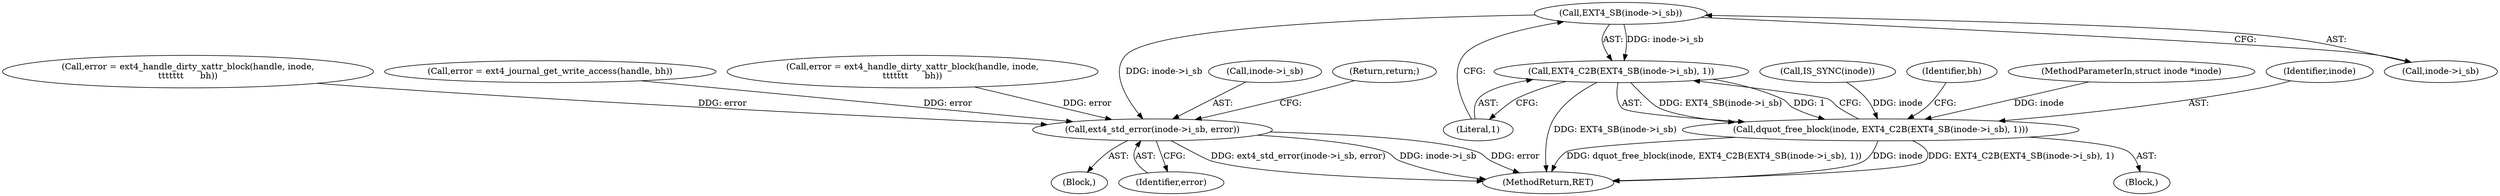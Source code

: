 digraph "0_linux_82939d7999dfc1f1998c4b1c12e2f19edbdff272_9@pointer" {
"1000214" [label="(Call,EXT4_SB(inode->i_sb))"];
"1000213" [label="(Call,EXT4_C2B(EXT4_SB(inode->i_sb), 1))"];
"1000211" [label="(Call,dquot_free_block(inode, EXT4_C2B(EXT4_SB(inode->i_sb), 1)))"];
"1000228" [label="(Call,ext4_std_error(inode->i_sb, error))"];
"1000215" [label="(Call,inode->i_sb)"];
"1000211" [label="(Call,dquot_free_block(inode, EXT4_C2B(EXT4_SB(inode->i_sb), 1)))"];
"1000229" [label="(Call,inode->i_sb)"];
"1000233" [label="(Return,return;)"];
"1000188" [label="(Call,error = ext4_handle_dirty_xattr_block(handle, inode,\n\t\t\t\t\t\t\t      bh))"];
"1000207" [label="(Call,IS_SYNC(inode))"];
"1000213" [label="(Call,EXT4_C2B(EXT4_SB(inode->i_sb), 1))"];
"1000132" [label="(Call,error = ext4_journal_get_write_access(handle, bh))"];
"1000218" [label="(Literal,1)"];
"1000234" [label="(MethodReturn,RET)"];
"1000105" [label="(Block,)"];
"1000220" [label="(Identifier,bh)"];
"1000103" [label="(MethodParameterIn,struct inode *inode)"];
"1000172" [label="(Block,)"];
"1000228" [label="(Call,ext4_std_error(inode->i_sb, error))"];
"1000232" [label="(Identifier,error)"];
"1000214" [label="(Call,EXT4_SB(inode->i_sb))"];
"1000212" [label="(Identifier,inode)"];
"1000200" [label="(Call,error = ext4_handle_dirty_xattr_block(handle, inode,\n\t\t\t\t\t\t\t      bh))"];
"1000214" -> "1000213"  [label="AST: "];
"1000214" -> "1000215"  [label="CFG: "];
"1000215" -> "1000214"  [label="AST: "];
"1000218" -> "1000214"  [label="CFG: "];
"1000214" -> "1000213"  [label="DDG: inode->i_sb"];
"1000214" -> "1000228"  [label="DDG: inode->i_sb"];
"1000213" -> "1000211"  [label="AST: "];
"1000213" -> "1000218"  [label="CFG: "];
"1000218" -> "1000213"  [label="AST: "];
"1000211" -> "1000213"  [label="CFG: "];
"1000213" -> "1000234"  [label="DDG: EXT4_SB(inode->i_sb)"];
"1000213" -> "1000211"  [label="DDG: EXT4_SB(inode->i_sb)"];
"1000213" -> "1000211"  [label="DDG: 1"];
"1000211" -> "1000172"  [label="AST: "];
"1000212" -> "1000211"  [label="AST: "];
"1000220" -> "1000211"  [label="CFG: "];
"1000211" -> "1000234"  [label="DDG: inode"];
"1000211" -> "1000234"  [label="DDG: EXT4_C2B(EXT4_SB(inode->i_sb), 1)"];
"1000211" -> "1000234"  [label="DDG: dquot_free_block(inode, EXT4_C2B(EXT4_SB(inode->i_sb), 1))"];
"1000207" -> "1000211"  [label="DDG: inode"];
"1000103" -> "1000211"  [label="DDG: inode"];
"1000228" -> "1000105"  [label="AST: "];
"1000228" -> "1000232"  [label="CFG: "];
"1000229" -> "1000228"  [label="AST: "];
"1000232" -> "1000228"  [label="AST: "];
"1000233" -> "1000228"  [label="CFG: "];
"1000228" -> "1000234"  [label="DDG: ext4_std_error(inode->i_sb, error)"];
"1000228" -> "1000234"  [label="DDG: inode->i_sb"];
"1000228" -> "1000234"  [label="DDG: error"];
"1000200" -> "1000228"  [label="DDG: error"];
"1000188" -> "1000228"  [label="DDG: error"];
"1000132" -> "1000228"  [label="DDG: error"];
}
